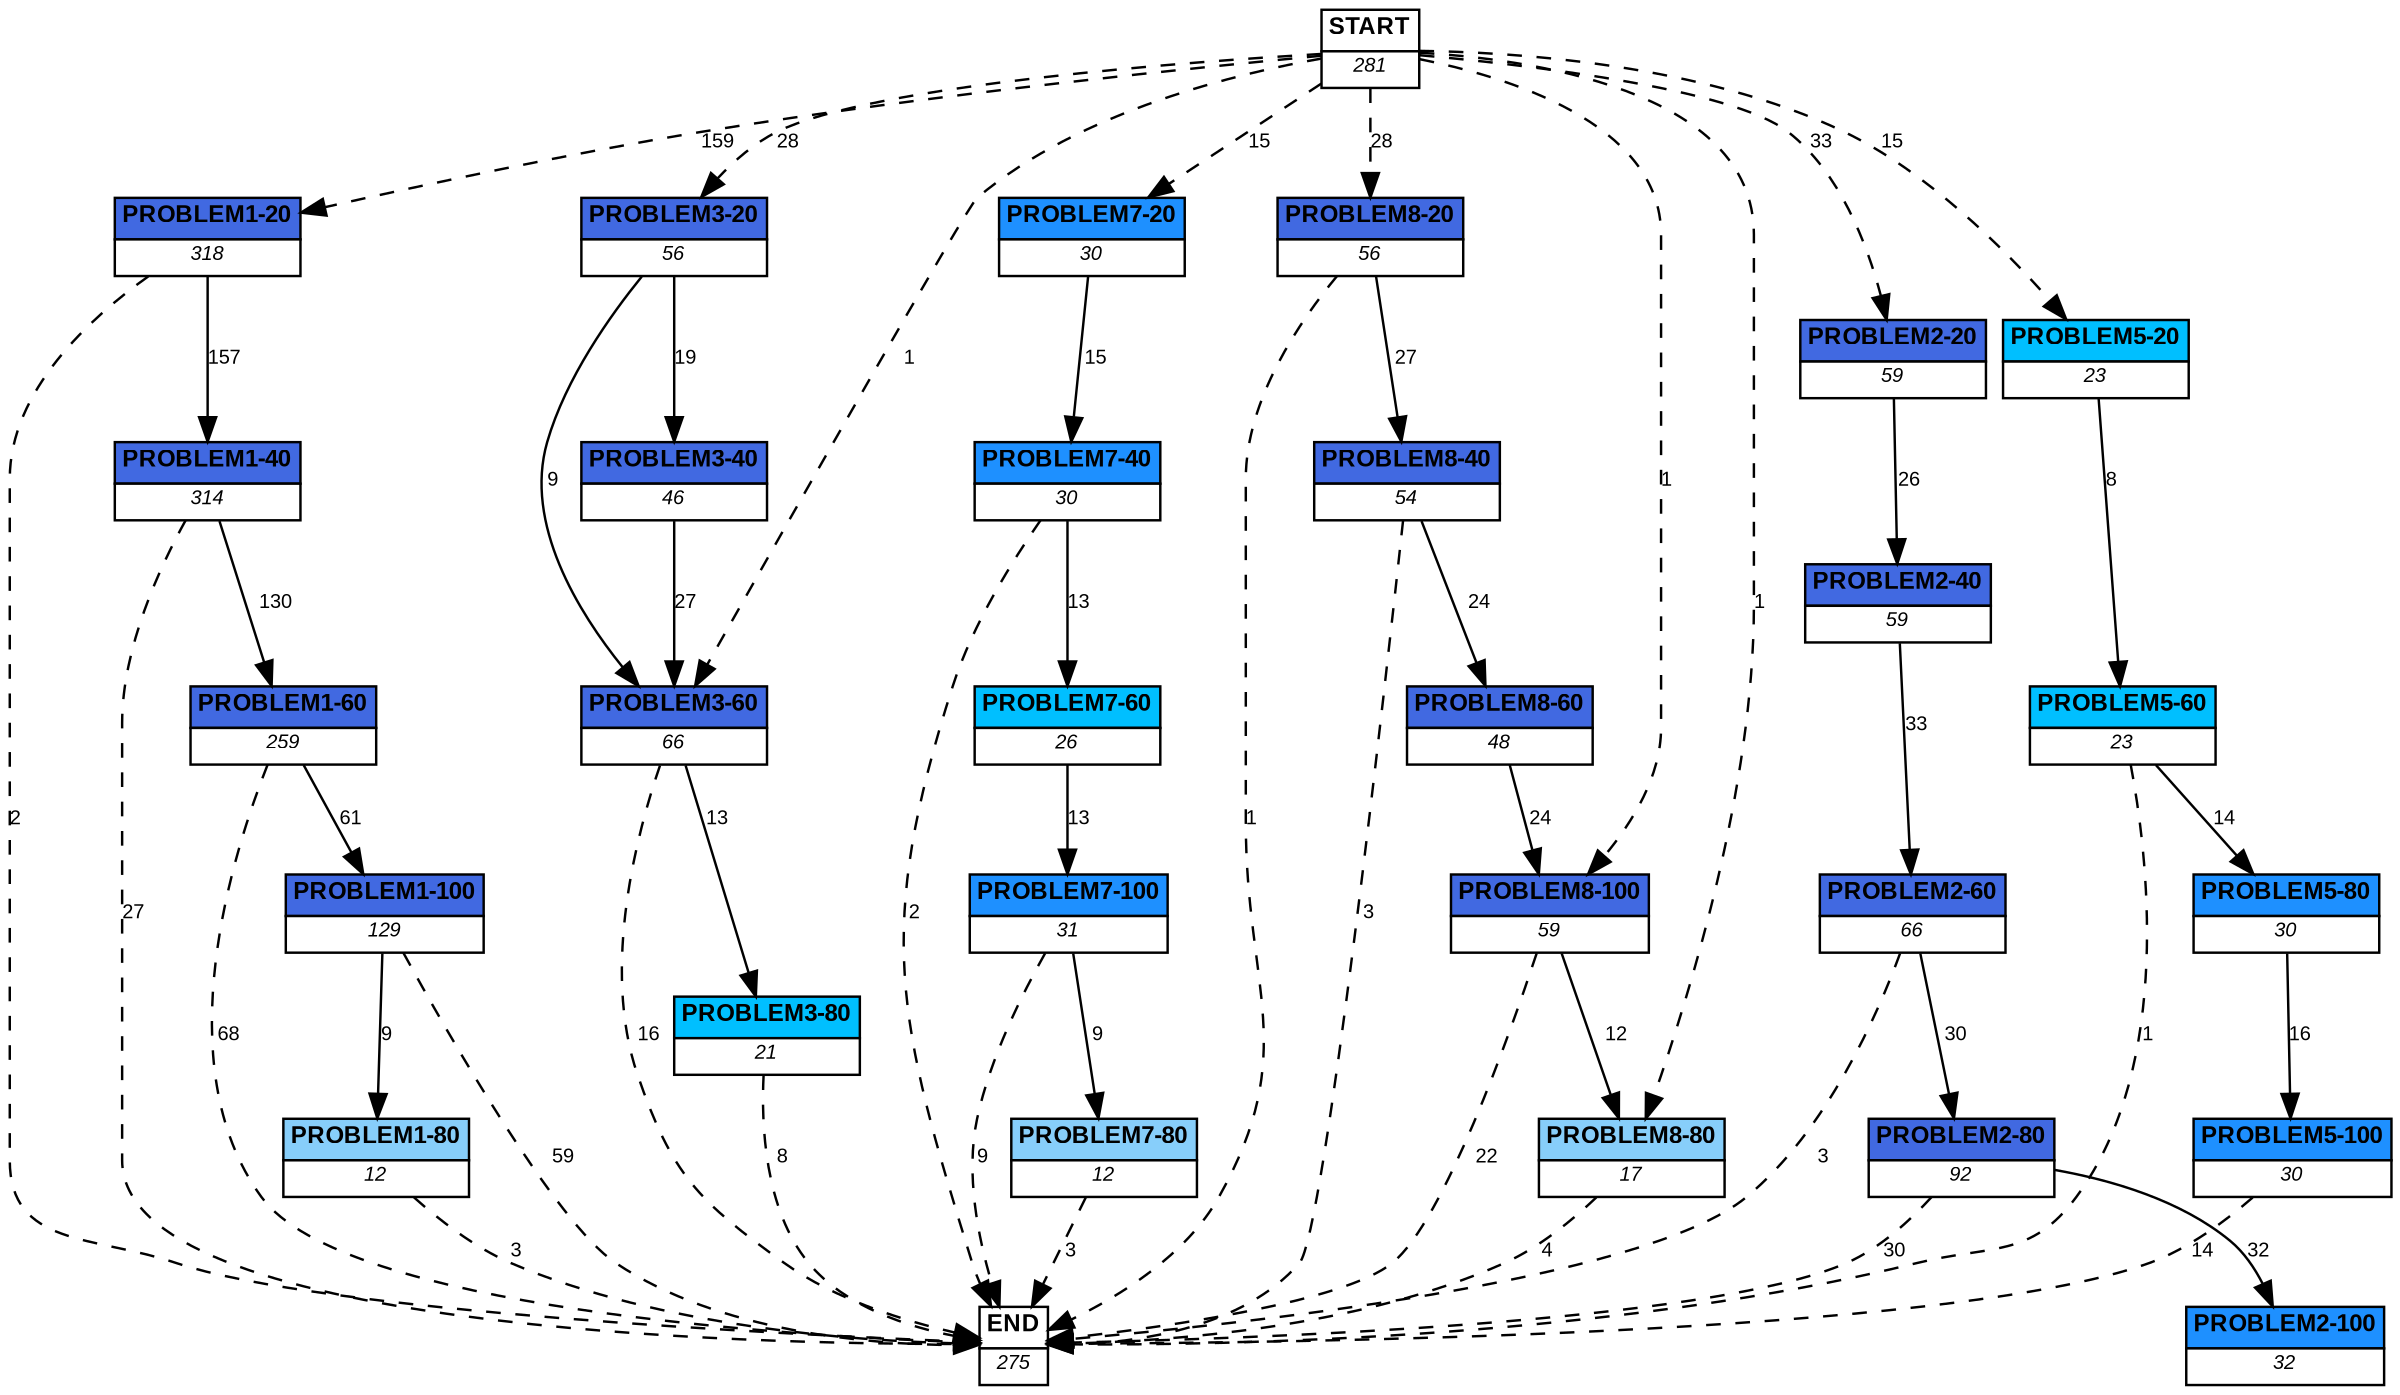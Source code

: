 digraph graphname {
	dpi = 150
	size="16,11!";
	margin = 0;
"PROBLEM1-20" [shape=plain, label=<<table border="0" cellborder="1" cellspacing="0"><tr><td bgcolor="royalblue"><FONT face="Arial" POINT-SIZE="10"><b>PROBLEM1-20</b></FONT></td></tr><tr><td bgcolor="white"><FONT face="Arial" POINT-SIZE="8"><i>318</i></FONT></td></tr></table>>]
"PROBLEM1-40" [shape=plain, label=<<table border="0" cellborder="1" cellspacing="0"><tr><td bgcolor="royalblue"><FONT face="Arial" POINT-SIZE="10"><b>PROBLEM1-40</b></FONT></td></tr><tr><td bgcolor="white"><FONT face="Arial" POINT-SIZE="8"><i>314</i></FONT></td></tr></table>>]
"PROBLEM1-60" [shape=plain, label=<<table border="0" cellborder="1" cellspacing="0"><tr><td bgcolor="royalblue"><FONT face="Arial" POINT-SIZE="10"><b>PROBLEM1-60</b></FONT></td></tr><tr><td bgcolor="white"><FONT face="Arial" POINT-SIZE="8"><i>259</i></FONT></td></tr></table>>]
"PROBLEM1-80" [shape=plain, label=<<table border="0" cellborder="1" cellspacing="0"><tr><td bgcolor="lightskyblue"><FONT face="Arial" POINT-SIZE="10"><b>PROBLEM1-80</b></FONT></td></tr><tr><td bgcolor="white"><FONT face="Arial" POINT-SIZE="8"><i>12</i></FONT></td></tr></table>>]
"PROBLEM1-100" [shape=plain, label=<<table border="0" cellborder="1" cellspacing="0"><tr><td bgcolor="royalblue"><FONT face="Arial" POINT-SIZE="10"><b>PROBLEM1-100</b></FONT></td></tr><tr><td bgcolor="white"><FONT face="Arial" POINT-SIZE="8"><i>129</i></FONT></td></tr></table>>]
"PROBLEM3-20" [shape=plain, label=<<table border="0" cellborder="1" cellspacing="0"><tr><td bgcolor="royalblue"><FONT face="Arial" POINT-SIZE="10"><b>PROBLEM3-20</b></FONT></td></tr><tr><td bgcolor="white"><FONT face="Arial" POINT-SIZE="8"><i>56</i></FONT></td></tr></table>>]
"PROBLEM3-40" [shape=plain, label=<<table border="0" cellborder="1" cellspacing="0"><tr><td bgcolor="royalblue"><FONT face="Arial" POINT-SIZE="10"><b>PROBLEM3-40</b></FONT></td></tr><tr><td bgcolor="white"><FONT face="Arial" POINT-SIZE="8"><i>46</i></FONT></td></tr></table>>]
"PROBLEM3-60" [shape=plain, label=<<table border="0" cellborder="1" cellspacing="0"><tr><td bgcolor="royalblue"><FONT face="Arial" POINT-SIZE="10"><b>PROBLEM3-60</b></FONT></td></tr><tr><td bgcolor="white"><FONT face="Arial" POINT-SIZE="8"><i>66</i></FONT></td></tr></table>>]
"PROBLEM3-80" [shape=plain, label=<<table border="0" cellborder="1" cellspacing="0"><tr><td bgcolor="deepskyblue"><FONT face="Arial" POINT-SIZE="10"><b>PROBLEM3-80</b></FONT></td></tr><tr><td bgcolor="white"><FONT face="Arial" POINT-SIZE="8"><i>21</i></FONT></td></tr></table>>]
"PROBLEM7-20" [shape=plain, label=<<table border="0" cellborder="1" cellspacing="0"><tr><td bgcolor="dodgerblue"><FONT face="Arial" POINT-SIZE="10"><b>PROBLEM7-20</b></FONT></td></tr><tr><td bgcolor="white"><FONT face="Arial" POINT-SIZE="8"><i>30</i></FONT></td></tr></table>>]
"PROBLEM7-40" [shape=plain, label=<<table border="0" cellborder="1" cellspacing="0"><tr><td bgcolor="dodgerblue"><FONT face="Arial" POINT-SIZE="10"><b>PROBLEM7-40</b></FONT></td></tr><tr><td bgcolor="white"><FONT face="Arial" POINT-SIZE="8"><i>30</i></FONT></td></tr></table>>]
"PROBLEM7-60" [shape=plain, label=<<table border="0" cellborder="1" cellspacing="0"><tr><td bgcolor="deepskyblue"><FONT face="Arial" POINT-SIZE="10"><b>PROBLEM7-60</b></FONT></td></tr><tr><td bgcolor="white"><FONT face="Arial" POINT-SIZE="8"><i>26</i></FONT></td></tr></table>>]
"PROBLEM7-100" [shape=plain, label=<<table border="0" cellborder="1" cellspacing="0"><tr><td bgcolor="dodgerblue"><FONT face="Arial" POINT-SIZE="10"><b>PROBLEM7-100</b></FONT></td></tr><tr><td bgcolor="white"><FONT face="Arial" POINT-SIZE="8"><i>31</i></FONT></td></tr></table>>]
"PROBLEM7-80" [shape=plain, label=<<table border="0" cellborder="1" cellspacing="0"><tr><td bgcolor="lightskyblue"><FONT face="Arial" POINT-SIZE="10"><b>PROBLEM7-80</b></FONT></td></tr><tr><td bgcolor="white"><FONT face="Arial" POINT-SIZE="8"><i>12</i></FONT></td></tr></table>>]
"PROBLEM8-20" [shape=plain, label=<<table border="0" cellborder="1" cellspacing="0"><tr><td bgcolor="royalblue"><FONT face="Arial" POINT-SIZE="10"><b>PROBLEM8-20</b></FONT></td></tr><tr><td bgcolor="white"><FONT face="Arial" POINT-SIZE="8"><i>56</i></FONT></td></tr></table>>]
"PROBLEM8-40" [shape=plain, label=<<table border="0" cellborder="1" cellspacing="0"><tr><td bgcolor="royalblue"><FONT face="Arial" POINT-SIZE="10"><b>PROBLEM8-40</b></FONT></td></tr><tr><td bgcolor="white"><FONT face="Arial" POINT-SIZE="8"><i>54</i></FONT></td></tr></table>>]
"PROBLEM8-60" [shape=plain, label=<<table border="0" cellborder="1" cellspacing="0"><tr><td bgcolor="royalblue"><FONT face="Arial" POINT-SIZE="10"><b>PROBLEM8-60</b></FONT></td></tr><tr><td bgcolor="white"><FONT face="Arial" POINT-SIZE="8"><i>48</i></FONT></td></tr></table>>]
"PROBLEM8-100" [shape=plain, label=<<table border="0" cellborder="1" cellspacing="0"><tr><td bgcolor="royalblue"><FONT face="Arial" POINT-SIZE="10"><b>PROBLEM8-100</b></FONT></td></tr><tr><td bgcolor="white"><FONT face="Arial" POINT-SIZE="8"><i>59</i></FONT></td></tr></table>>]
"PROBLEM8-80" [shape=plain, label=<<table border="0" cellborder="1" cellspacing="0"><tr><td bgcolor="lightskyblue"><FONT face="Arial" POINT-SIZE="10"><b>PROBLEM8-80</b></FONT></td></tr><tr><td bgcolor="white"><FONT face="Arial" POINT-SIZE="8"><i>17</i></FONT></td></tr></table>>]
"PROBLEM2-20" [shape=plain, label=<<table border="0" cellborder="1" cellspacing="0"><tr><td bgcolor="royalblue"><FONT face="Arial" POINT-SIZE="10"><b>PROBLEM2-20</b></FONT></td></tr><tr><td bgcolor="white"><FONT face="Arial" POINT-SIZE="8"><i>59</i></FONT></td></tr></table>>]
"PROBLEM2-40" [shape=plain, label=<<table border="0" cellborder="1" cellspacing="0"><tr><td bgcolor="royalblue"><FONT face="Arial" POINT-SIZE="10"><b>PROBLEM2-40</b></FONT></td></tr><tr><td bgcolor="white"><FONT face="Arial" POINT-SIZE="8"><i>59</i></FONT></td></tr></table>>]
"PROBLEM2-60" [shape=plain, label=<<table border="0" cellborder="1" cellspacing="0"><tr><td bgcolor="royalblue"><FONT face="Arial" POINT-SIZE="10"><b>PROBLEM2-60</b></FONT></td></tr><tr><td bgcolor="white"><FONT face="Arial" POINT-SIZE="8"><i>66</i></FONT></td></tr></table>>]
"PROBLEM2-80" [shape=plain, label=<<table border="0" cellborder="1" cellspacing="0"><tr><td bgcolor="royalblue"><FONT face="Arial" POINT-SIZE="10"><b>PROBLEM2-80</b></FONT></td></tr><tr><td bgcolor="white"><FONT face="Arial" POINT-SIZE="8"><i>92</i></FONT></td></tr></table>>]
"PROBLEM2-100" [shape=plain, label=<<table border="0" cellborder="1" cellspacing="0"><tr><td bgcolor="dodgerblue"><FONT face="Arial" POINT-SIZE="10"><b>PROBLEM2-100</b></FONT></td></tr><tr><td bgcolor="white"><FONT face="Arial" POINT-SIZE="8"><i>32</i></FONT></td></tr></table>>]
"PROBLEM5-20" [shape=plain, label=<<table border="0" cellborder="1" cellspacing="0"><tr><td bgcolor="deepskyblue"><FONT face="Arial" POINT-SIZE="10"><b>PROBLEM5-20</b></FONT></td></tr><tr><td bgcolor="white"><FONT face="Arial" POINT-SIZE="8"><i>23</i></FONT></td></tr></table>>]
"PROBLEM5-60" [shape=plain, label=<<table border="0" cellborder="1" cellspacing="0"><tr><td bgcolor="deepskyblue"><FONT face="Arial" POINT-SIZE="10"><b>PROBLEM5-60</b></FONT></td></tr><tr><td bgcolor="white"><FONT face="Arial" POINT-SIZE="8"><i>23</i></FONT></td></tr></table>>]
"PROBLEM5-80" [shape=plain, label=<<table border="0" cellborder="1" cellspacing="0"><tr><td bgcolor="dodgerblue"><FONT face="Arial" POINT-SIZE="10"><b>PROBLEM5-80</b></FONT></td></tr><tr><td bgcolor="white"><FONT face="Arial" POINT-SIZE="8"><i>30</i></FONT></td></tr></table>>]
"PROBLEM5-100" [shape=plain, label=<<table border="0" cellborder="1" cellspacing="0"><tr><td bgcolor="dodgerblue"><FONT face="Arial" POINT-SIZE="10"><b>PROBLEM5-100</b></FONT></td></tr><tr><td bgcolor="white"><FONT face="Arial" POINT-SIZE="8"><i>30</i></FONT></td></tr></table>>]
"START" [shape=plain, label=<<table border="0" cellborder="1" cellspacing="0"><tr><td bgcolor="white"><FONT face="Arial" POINT-SIZE="10"><b>START</b></FONT></td></tr><tr><td bgcolor="white"><FONT face="Arial" POINT-SIZE="8"><i>281</i></FONT></td></tr></table>>]
"END" [shape=plain, label=<<table border="0" cellborder="1" cellspacing="0"><tr><td bgcolor="white"><FONT face="Arial" POINT-SIZE="10"><b>END</b></FONT></td></tr><tr><td bgcolor="white"><FONT face="Arial" POINT-SIZE="8"><i>275</i></FONT></td></tr></table>>]
"PROBLEM1-20" -> "PROBLEM1-40" [ label ="157" labelfloat=false fontname="Arial" fontsize=8]
"PROBLEM1-20" -> "END" [ style = dashed label ="2" labelfloat=false fontname="Arial" fontsize=8]
"PROBLEM1-40" -> "PROBLEM1-60" [ label ="130" labelfloat=false fontname="Arial" fontsize=8]
"PROBLEM1-40" -> "END" [ style = dashed label ="27" labelfloat=false fontname="Arial" fontsize=8]
"PROBLEM1-60" -> "PROBLEM1-100" [ label ="61" labelfloat=false fontname="Arial" fontsize=8]
"PROBLEM1-60" -> "END" [ style = dashed label ="68" labelfloat=false fontname="Arial" fontsize=8]
"PROBLEM1-80" -> "END" [ style = dashed label ="3" labelfloat=false fontname="Arial" fontsize=8]
"PROBLEM1-100" -> "PROBLEM1-80" [ label ="9" labelfloat=false fontname="Arial" fontsize=8]
"PROBLEM1-100" -> "END" [ style = dashed label ="59" labelfloat=false fontname="Arial" fontsize=8]
"PROBLEM3-20" -> "PROBLEM3-40" [ label ="19" labelfloat=false fontname="Arial" fontsize=8]
"PROBLEM3-20" -> "PROBLEM3-60" [ label ="9" labelfloat=false fontname="Arial" fontsize=8]
"PROBLEM3-40" -> "PROBLEM3-60" [ label ="27" labelfloat=false fontname="Arial" fontsize=8]
"PROBLEM3-60" -> "PROBLEM3-80" [ label ="13" labelfloat=false fontname="Arial" fontsize=8]
"PROBLEM3-60" -> "END" [ style = dashed label ="16" labelfloat=false fontname="Arial" fontsize=8]
"PROBLEM3-80" -> "END" [ style = dashed label ="8" labelfloat=false fontname="Arial" fontsize=8]
"PROBLEM7-20" -> "PROBLEM7-40" [ label ="15" labelfloat=false fontname="Arial" fontsize=8]
"PROBLEM7-40" -> "PROBLEM7-60" [ label ="13" labelfloat=false fontname="Arial" fontsize=8]
"PROBLEM7-40" -> "END" [ style = dashed label ="2" labelfloat=false fontname="Arial" fontsize=8]
"PROBLEM7-60" -> "PROBLEM7-100" [ label ="13" labelfloat=false fontname="Arial" fontsize=8]
"PROBLEM7-100" -> "PROBLEM7-80" [ label ="9" labelfloat=false fontname="Arial" fontsize=8]
"PROBLEM7-100" -> "END" [ style = dashed label ="9" labelfloat=false fontname="Arial" fontsize=8]
"PROBLEM7-80" -> "END" [ style = dashed label ="3" labelfloat=false fontname="Arial" fontsize=8]
"PROBLEM8-20" -> "PROBLEM8-40" [ label ="27" labelfloat=false fontname="Arial" fontsize=8]
"PROBLEM8-20" -> "END" [ style = dashed label ="1" labelfloat=false fontname="Arial" fontsize=8]
"PROBLEM8-40" -> "PROBLEM8-60" [ label ="24" labelfloat=false fontname="Arial" fontsize=8]
"PROBLEM8-40" -> "END" [ style = dashed label ="3" labelfloat=false fontname="Arial" fontsize=8]
"PROBLEM8-60" -> "PROBLEM8-100" [ label ="24" labelfloat=false fontname="Arial" fontsize=8]
"PROBLEM8-100" -> "PROBLEM8-80" [ label ="12" labelfloat=false fontname="Arial" fontsize=8]
"PROBLEM8-100" -> "END" [ style = dashed label ="22" labelfloat=false fontname="Arial" fontsize=8]
"PROBLEM8-80" -> "END" [ style = dashed label ="4" labelfloat=false fontname="Arial" fontsize=8]
"PROBLEM2-20" -> "PROBLEM2-40" [ label ="26" labelfloat=false fontname="Arial" fontsize=8]
"PROBLEM2-40" -> "PROBLEM2-60" [ label ="33" labelfloat=false fontname="Arial" fontsize=8]
"PROBLEM2-60" -> "PROBLEM2-80" [ label ="30" labelfloat=false fontname="Arial" fontsize=8]
"PROBLEM2-60" -> "END" [ style = dashed label ="3" labelfloat=false fontname="Arial" fontsize=8]
"PROBLEM2-80" -> "PROBLEM2-100" [ label ="32" labelfloat=false fontname="Arial" fontsize=8]
"PROBLEM2-80" -> "END" [ style = dashed label ="30" labelfloat=false fontname="Arial" fontsize=8]
"PROBLEM5-20" -> "PROBLEM5-60" [ label ="8" labelfloat=false fontname="Arial" fontsize=8]
"PROBLEM5-60" -> "PROBLEM5-80" [ label ="14" labelfloat=false fontname="Arial" fontsize=8]
"PROBLEM5-60" -> "END" [ style = dashed label ="1" labelfloat=false fontname="Arial" fontsize=8]
"PROBLEM5-80" -> "PROBLEM5-100" [ label ="16" labelfloat=false fontname="Arial" fontsize=8]
"PROBLEM5-100" -> "END" [ style = dashed label ="14" labelfloat=false fontname="Arial" fontsize=8]
"START" -> "PROBLEM1-20" [ style = dashed label ="159" labelfloat=false fontname="Arial" fontsize=8]
"START" -> "PROBLEM3-20" [ style = dashed label ="28" labelfloat=false fontname="Arial" fontsize=8]
"START" -> "PROBLEM3-60" [ style = dashed label ="1" labelfloat=false fontname="Arial" fontsize=8]
"START" -> "PROBLEM7-20" [ style = dashed label ="15" labelfloat=false fontname="Arial" fontsize=8]
"START" -> "PROBLEM8-20" [ style = dashed label ="28" labelfloat=false fontname="Arial" fontsize=8]
"START" -> "PROBLEM8-100" [ style = dashed label ="1" labelfloat=false fontname="Arial" fontsize=8]
"START" -> "PROBLEM8-80" [ style = dashed label ="1" labelfloat=false fontname="Arial" fontsize=8]
"START" -> "PROBLEM2-20" [ style = dashed label ="33" labelfloat=false fontname="Arial" fontsize=8]
"START" -> "PROBLEM5-20" [ style = dashed label ="15" labelfloat=false fontname="Arial" fontsize=8]
}